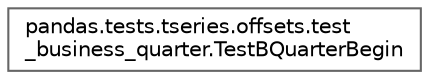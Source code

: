 digraph "Graphical Class Hierarchy"
{
 // LATEX_PDF_SIZE
  bgcolor="transparent";
  edge [fontname=Helvetica,fontsize=10,labelfontname=Helvetica,labelfontsize=10];
  node [fontname=Helvetica,fontsize=10,shape=box,height=0.2,width=0.4];
  rankdir="LR";
  Node0 [id="Node000000",label="pandas.tests.tseries.offsets.test\l_business_quarter.TestBQuarterBegin",height=0.2,width=0.4,color="grey40", fillcolor="white", style="filled",URL="$dd/d28/classpandas_1_1tests_1_1tseries_1_1offsets_1_1test__business__quarter_1_1TestBQuarterBegin.html",tooltip=" "];
}
